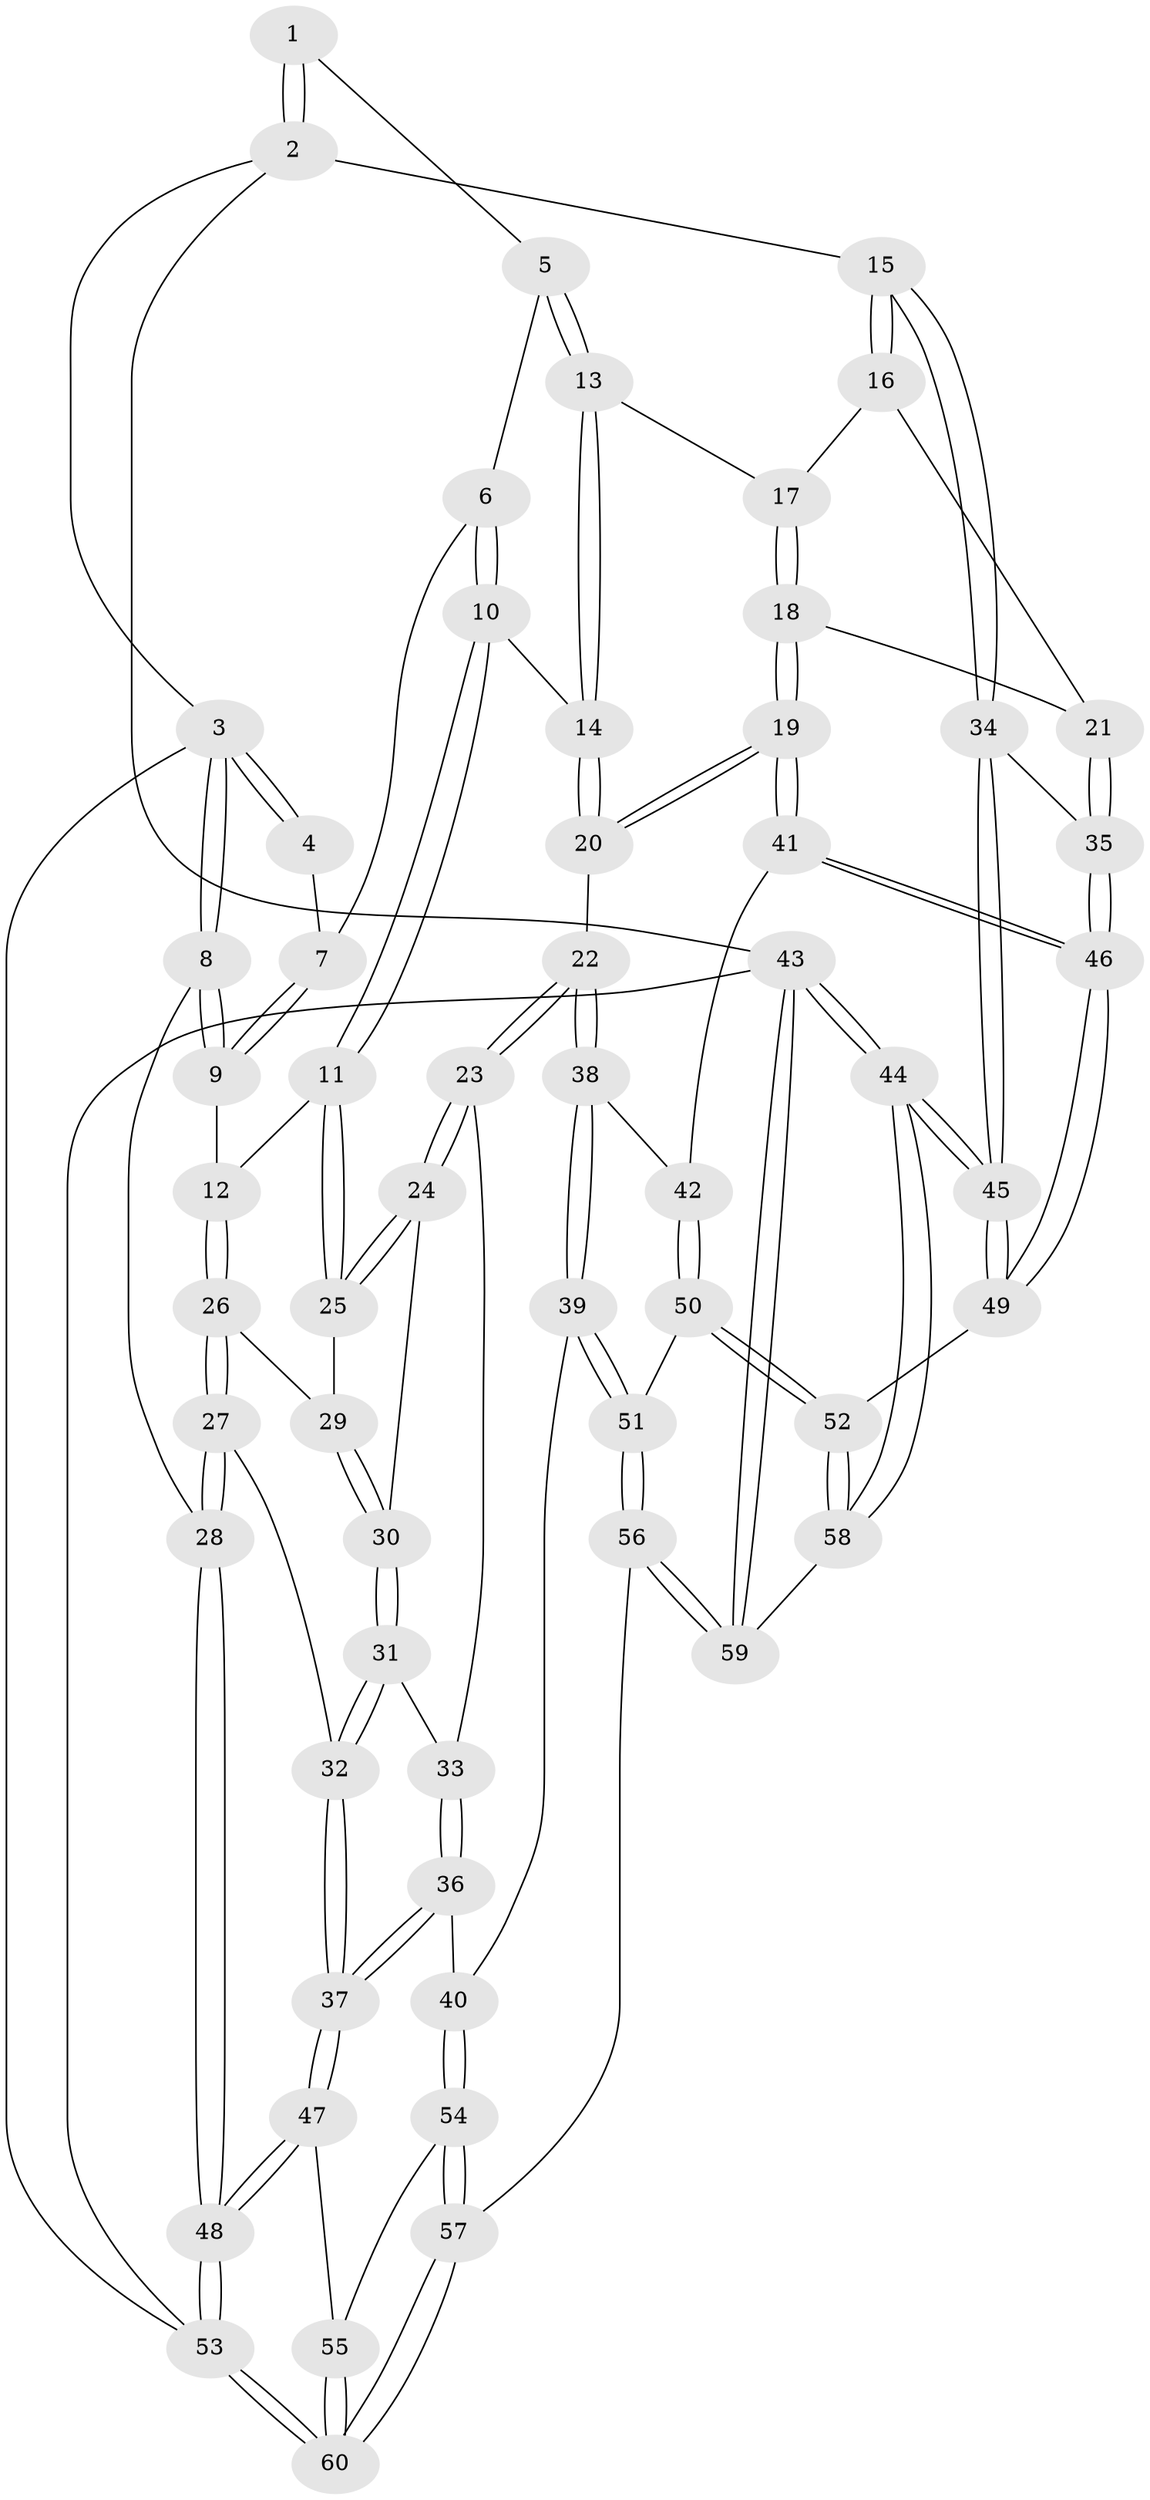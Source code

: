 // coarse degree distribution, {4: 0.45, 6: 0.05, 5: 0.1, 3: 0.3, 2: 0.1}
// Generated by graph-tools (version 1.1) at 2025/54/03/04/25 22:54:26]
// undirected, 60 vertices, 147 edges
graph export_dot {
  node [color=gray90,style=filled];
  1 [pos="+0.6336787798726062+0"];
  2 [pos="+1+0"];
  3 [pos="+0+0"];
  4 [pos="+0.17314875561602655+0"];
  5 [pos="+0.6010207364239211+0.01295379513552472"];
  6 [pos="+0.3382010255334723+0.18372836811287374"];
  7 [pos="+0.1622980931484879+0.16388406406963404"];
  8 [pos="+0+0.22953383186794857"];
  9 [pos="+0.07032074425853531+0.24628951840383745"];
  10 [pos="+0.34570552849817615+0.33591055138372483"];
  11 [pos="+0.34055175755719336+0.3502018640094672"];
  12 [pos="+0.09363385520140671+0.28385897312363156"];
  13 [pos="+0.6083685209187518+0.08433127498173627"];
  14 [pos="+0.5546242733800114+0.29858823107135934"];
  15 [pos="+1+0.3002682157815962"];
  16 [pos="+0.7649849285223024+0.30941643037431876"];
  17 [pos="+0.7158193214911457+0.24345867087927855"];
  18 [pos="+0.6226263224023225+0.498317173410339"];
  19 [pos="+0.6162483826330171+0.5024046084231709"];
  20 [pos="+0.5645668430937919+0.4772659889661136"];
  21 [pos="+0.7443830089992819+0.4255802721997775"];
  22 [pos="+0.48022382061053165+0.5023704848474455"];
  23 [pos="+0.39768820960984824+0.483527459362697"];
  24 [pos="+0.3461064976026193+0.398661879573084"];
  25 [pos="+0.34064494063204365+0.35665089424636187"];
  26 [pos="+0.10889464876944671+0.32740723980533404"];
  27 [pos="+0.06586827312897184+0.5334508159783984"];
  28 [pos="+0+0.5381256573436016"];
  29 [pos="+0.16436813496860017+0.38313940893002246"];
  30 [pos="+0.2043011657033102+0.43722344448482847"];
  31 [pos="+0.20090971594841012+0.5099961236481244"];
  32 [pos="+0.12246640998794914+0.5691395653265643"];
  33 [pos="+0.32141125688962696+0.5422064649346596"];
  34 [pos="+1+0.48176045676003937"];
  35 [pos="+0.9672503223030224+0.49557525079070214"];
  36 [pos="+0.2906221403238097+0.6743057863661117"];
  37 [pos="+0.14784907772374162+0.6688355811812243"];
  38 [pos="+0.4556048657241819+0.6266051886207895"];
  39 [pos="+0.3054206518957251+0.6819981630921471"];
  40 [pos="+0.2941292250581187+0.6780404256023416"];
  41 [pos="+0.667825464163479+0.6052793352179964"];
  42 [pos="+0.47503613724859517+0.6901853027276202"];
  43 [pos="+1+1"];
  44 [pos="+1+1"];
  45 [pos="+1+0.7877749059940667"];
  46 [pos="+0.7128816409091993+0.6706051344676061"];
  47 [pos="+0.09439486139471012+0.7504399490921424"];
  48 [pos="+0+0.7438148800860777"];
  49 [pos="+0.7192823398609789+0.766065112966089"];
  50 [pos="+0.47498844973803817+0.7234282423384296"];
  51 [pos="+0.4247819848299523+0.7805118094510136"];
  52 [pos="+0.718545237336154+0.7672302590639792"];
  53 [pos="+0+1"];
  54 [pos="+0.2502508709813263+0.9023443401528618"];
  55 [pos="+0.12876181464389563+0.8178669905631014"];
  56 [pos="+0.41691028608640207+1"];
  57 [pos="+0.39958721342074854+1"];
  58 [pos="+0.6833716155692224+0.885329253153355"];
  59 [pos="+0.529222597961305+1"];
  60 [pos="+0+1"];
  1 -- 2;
  1 -- 2;
  1 -- 5;
  2 -- 3;
  2 -- 15;
  2 -- 43;
  3 -- 4;
  3 -- 4;
  3 -- 8;
  3 -- 8;
  3 -- 53;
  4 -- 7;
  5 -- 6;
  5 -- 13;
  5 -- 13;
  6 -- 7;
  6 -- 10;
  6 -- 10;
  7 -- 9;
  7 -- 9;
  8 -- 9;
  8 -- 9;
  8 -- 28;
  9 -- 12;
  10 -- 11;
  10 -- 11;
  10 -- 14;
  11 -- 12;
  11 -- 25;
  11 -- 25;
  12 -- 26;
  12 -- 26;
  13 -- 14;
  13 -- 14;
  13 -- 17;
  14 -- 20;
  14 -- 20;
  15 -- 16;
  15 -- 16;
  15 -- 34;
  15 -- 34;
  16 -- 17;
  16 -- 21;
  17 -- 18;
  17 -- 18;
  18 -- 19;
  18 -- 19;
  18 -- 21;
  19 -- 20;
  19 -- 20;
  19 -- 41;
  19 -- 41;
  20 -- 22;
  21 -- 35;
  21 -- 35;
  22 -- 23;
  22 -- 23;
  22 -- 38;
  22 -- 38;
  23 -- 24;
  23 -- 24;
  23 -- 33;
  24 -- 25;
  24 -- 25;
  24 -- 30;
  25 -- 29;
  26 -- 27;
  26 -- 27;
  26 -- 29;
  27 -- 28;
  27 -- 28;
  27 -- 32;
  28 -- 48;
  28 -- 48;
  29 -- 30;
  29 -- 30;
  30 -- 31;
  30 -- 31;
  31 -- 32;
  31 -- 32;
  31 -- 33;
  32 -- 37;
  32 -- 37;
  33 -- 36;
  33 -- 36;
  34 -- 35;
  34 -- 45;
  34 -- 45;
  35 -- 46;
  35 -- 46;
  36 -- 37;
  36 -- 37;
  36 -- 40;
  37 -- 47;
  37 -- 47;
  38 -- 39;
  38 -- 39;
  38 -- 42;
  39 -- 40;
  39 -- 51;
  39 -- 51;
  40 -- 54;
  40 -- 54;
  41 -- 42;
  41 -- 46;
  41 -- 46;
  42 -- 50;
  42 -- 50;
  43 -- 44;
  43 -- 44;
  43 -- 59;
  43 -- 59;
  43 -- 53;
  44 -- 45;
  44 -- 45;
  44 -- 58;
  44 -- 58;
  45 -- 49;
  45 -- 49;
  46 -- 49;
  46 -- 49;
  47 -- 48;
  47 -- 48;
  47 -- 55;
  48 -- 53;
  48 -- 53;
  49 -- 52;
  50 -- 51;
  50 -- 52;
  50 -- 52;
  51 -- 56;
  51 -- 56;
  52 -- 58;
  52 -- 58;
  53 -- 60;
  53 -- 60;
  54 -- 55;
  54 -- 57;
  54 -- 57;
  55 -- 60;
  55 -- 60;
  56 -- 57;
  56 -- 59;
  56 -- 59;
  57 -- 60;
  57 -- 60;
  58 -- 59;
}
